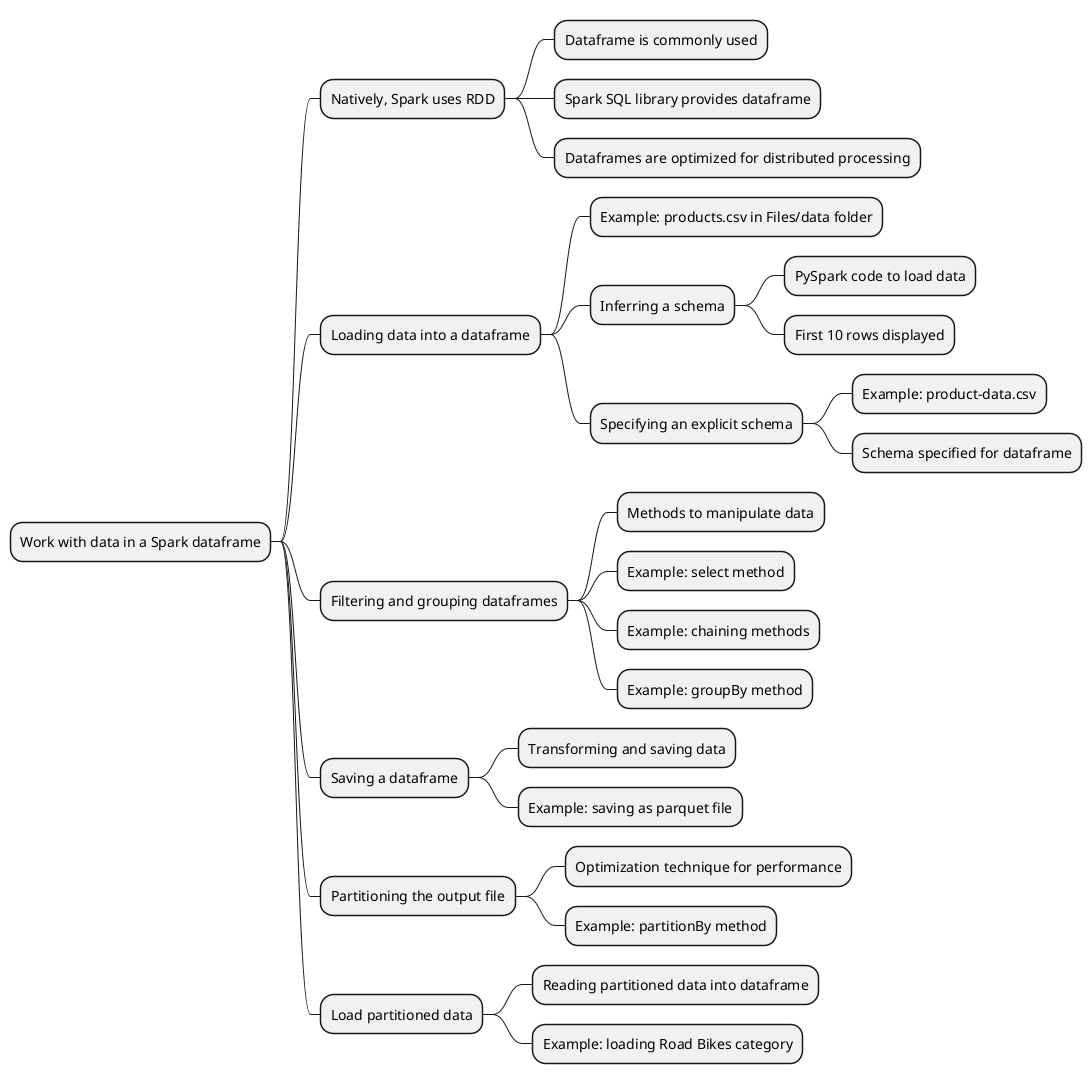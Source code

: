 @startmindmap
* Work with data in a Spark dataframe
** Natively, Spark uses RDD
*** Dataframe is commonly used
*** Spark SQL library provides dataframe
*** Dataframes are optimized for distributed processing
** Loading data into a dataframe
*** Example: products.csv in Files/data folder
*** Inferring a schema
**** PySpark code to load data
**** First 10 rows displayed
*** Specifying an explicit schema
**** Example: product-data.csv
**** Schema specified for dataframe
** Filtering and grouping dataframes
*** Methods to manipulate data
*** Example: select method
*** Example: chaining methods
*** Example: groupBy method
** Saving a dataframe
*** Transforming and saving data
*** Example: saving as parquet file
** Partitioning the output file
*** Optimization technique for performance
*** Example: partitionBy method
** Load partitioned data
*** Reading partitioned data into dataframe
*** Example: loading Road Bikes category
@endmindmap